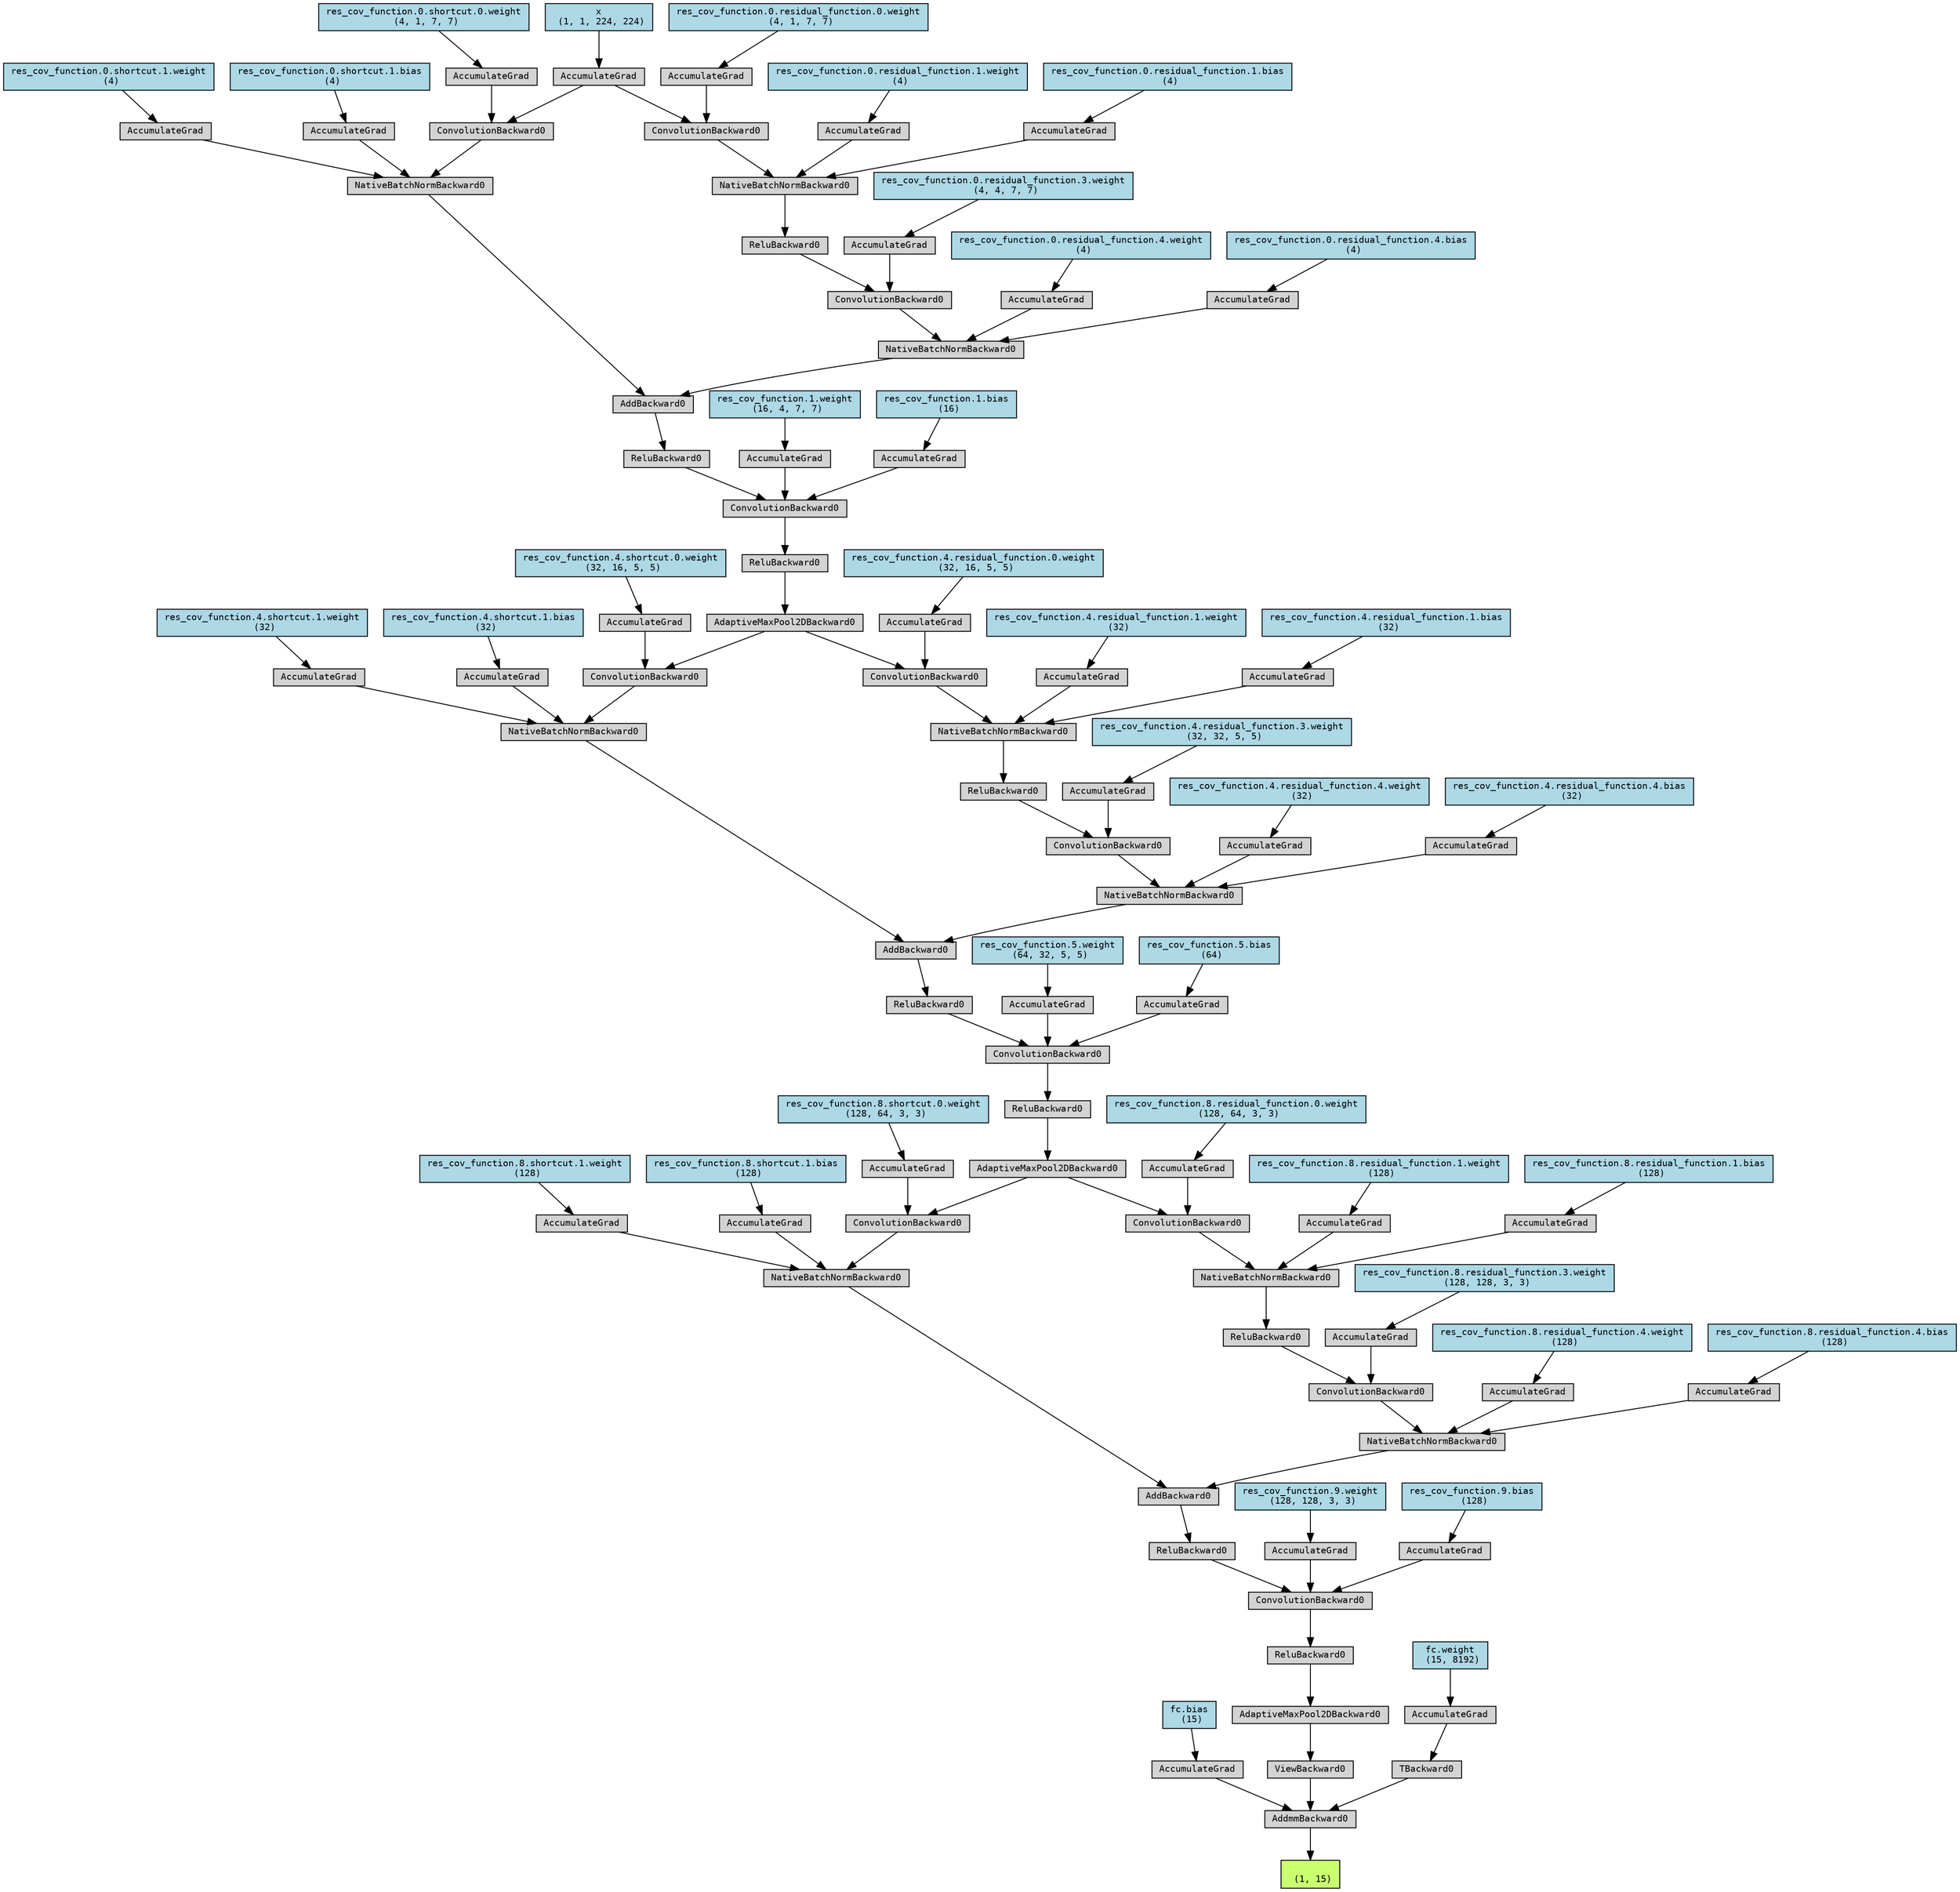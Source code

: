 digraph {
	graph [size="33.9,33.9"]
	node [align=left fontname=monospace fontsize=10 height=0.2 ranksep=0.1 shape=box style=filled]
	1951725228416 [label="
 (1, 15)" fillcolor=darkolivegreen1]
	1951725030800 [label=AddmmBackward0]
	1951725031088 -> 1951725030800
	1951725168976 [label="fc.bias
 (15)" fillcolor=lightblue]
	1951725168976 -> 1951725031088
	1951725031088 [label=AccumulateGrad]
	1951725030992 -> 1951725030800
	1951725030992 [label=ViewBackward0]
	1951725030944 -> 1951725030992
	1951725030944 [label=AdaptiveMaxPool2DBackward0]
	1951725031232 -> 1951725030944
	1951725031232 [label=ReluBackward0]
	1951725031328 -> 1951725031232
	1951725031328 [label=ConvolutionBackward0]
	1951725031376 -> 1951725031328
	1951725031376 [label=ReluBackward0]
	1951726375168 -> 1951725031376
	1951726375168 [label=AddBackward0]
	1951726375264 -> 1951726375168
	1951726375264 [label=NativeBatchNormBackward0]
	1951726375408 -> 1951726375264
	1951726375408 [label=ConvolutionBackward0]
	1951726375600 -> 1951726375408
	1951726375600 [label=ReluBackward0]
	1951726375744 -> 1951726375600
	1951726375744 [label=NativeBatchNormBackward0]
	1951726375840 -> 1951726375744
	1951726375840 [label=ConvolutionBackward0]
	1951726376032 -> 1951726375840
	1951726376032 [label=AdaptiveMaxPool2DBackward0]
	1951726376176 -> 1951726376032
	1951726376176 [label=ReluBackward0]
	1951726376272 -> 1951726376176
	1951726376272 [label=ConvolutionBackward0]
	1951726376368 -> 1951726376272
	1951726376368 [label=ReluBackward0]
	1951726376560 -> 1951726376368
	1951726376560 [label=AddBackward0]
	1951726376656 -> 1951726376560
	1951726376656 [label=NativeBatchNormBackward0]
	1951726376800 -> 1951726376656
	1951726376800 [label=ConvolutionBackward0]
	1951726376992 -> 1951726376800
	1951726376992 [label=ReluBackward0]
	1951726377136 -> 1951726376992
	1951726377136 [label=NativeBatchNormBackward0]
	1951726377232 -> 1951726377136
	1951726377232 [label=ConvolutionBackward0]
	1951726377424 -> 1951726377232
	1951726377424 [label=AdaptiveMaxPool2DBackward0]
	1951726377568 -> 1951726377424
	1951726377568 [label=ReluBackward0]
	1951726377664 -> 1951726377568
	1951726377664 [label=ConvolutionBackward0]
	1951726377760 -> 1951726377664
	1951726377760 [label=ReluBackward0]
	1951726377952 -> 1951726377760
	1951726377952 [label=AddBackward0]
	1951726378048 -> 1951726377952
	1951726378048 [label=NativeBatchNormBackward0]
	1951726378192 -> 1951726378048
	1951726378192 [label=ConvolutionBackward0]
	1951726378384 -> 1951726378192
	1951726378384 [label=ReluBackward0]
	1951726378528 -> 1951726378384
	1951726378528 [label=NativeBatchNormBackward0]
	1951726378624 -> 1951726378528
	1951726378624 [label=ConvolutionBackward0]
	1951726378816 -> 1951726378624
	1951591306240 [label="x
 (1, 1, 224, 224)" fillcolor=lightblue]
	1951591306240 -> 1951726378816
	1951726378816 [label=AccumulateGrad]
	1951726378768 -> 1951726378624
	1951725072848 [label="res_cov_function.0.residual_function.0.weight
 (4, 1, 7, 7)" fillcolor=lightblue]
	1951725072848 -> 1951726378768
	1951726378768 [label=AccumulateGrad]
	1951726378576 -> 1951726378528
	1951725072928 [label="res_cov_function.0.residual_function.1.weight
 (4)" fillcolor=lightblue]
	1951725072928 -> 1951726378576
	1951726378576 [label=AccumulateGrad]
	1951726378432 -> 1951726378528
	1951725073008 [label="res_cov_function.0.residual_function.1.bias
 (4)" fillcolor=lightblue]
	1951725073008 -> 1951726378432
	1951726378432 [label=AccumulateGrad]
	1951726378336 -> 1951726378192
	1951725073568 [label="res_cov_function.0.residual_function.3.weight
 (4, 4, 7, 7)" fillcolor=lightblue]
	1951725073568 -> 1951726378336
	1951726378336 [label=AccumulateGrad]
	1951726378144 -> 1951726378048
	1951725073648 [label="res_cov_function.0.residual_function.4.weight
 (4)" fillcolor=lightblue]
	1951725073648 -> 1951726378144
	1951726378144 [label=AccumulateGrad]
	1951726378096 -> 1951726378048
	1951725073728 [label="res_cov_function.0.residual_function.4.bias
 (4)" fillcolor=lightblue]
	1951725073728 -> 1951726378096
	1951726378096 [label=AccumulateGrad]
	1951726378000 -> 1951726377952
	1951726378000 [label=NativeBatchNormBackward0]
	1951726378720 -> 1951726378000
	1951726378720 [label=ConvolutionBackward0]
	1951726378816 -> 1951726378720
	1951726378912 -> 1951726378720
	1951725074128 [label="res_cov_function.0.shortcut.0.weight
 (4, 1, 7, 7)" fillcolor=lightblue]
	1951725074128 -> 1951726378912
	1951726378912 [label=AccumulateGrad]
	1951726378288 -> 1951726378000
	1951725074208 [label="res_cov_function.0.shortcut.1.weight
 (4)" fillcolor=lightblue]
	1951725074208 -> 1951726378288
	1951726378288 [label=AccumulateGrad]
	1951726378240 -> 1951726378000
	1951725074288 [label="res_cov_function.0.shortcut.1.bias
 (4)" fillcolor=lightblue]
	1951725074288 -> 1951726378240
	1951726378240 [label=AccumulateGrad]
	1951726377712 -> 1951726377664
	1951725074688 [label="res_cov_function.1.weight
 (16, 4, 7, 7)" fillcolor=lightblue]
	1951725074688 -> 1951726377712
	1951726377712 [label=AccumulateGrad]
	1951726377472 -> 1951726377664
	1951725074768 [label="res_cov_function.1.bias
 (16)" fillcolor=lightblue]
	1951725074768 -> 1951726377472
	1951726377472 [label=AccumulateGrad]
	1951726377376 -> 1951726377232
	1951725074928 [label="res_cov_function.4.residual_function.0.weight
 (32, 16, 5, 5)" fillcolor=lightblue]
	1951725074928 -> 1951726377376
	1951726377376 [label=AccumulateGrad]
	1951726377184 -> 1951726377136
	1951725075008 [label="res_cov_function.4.residual_function.1.weight
 (32)" fillcolor=lightblue]
	1951725075008 -> 1951726377184
	1951726377184 [label=AccumulateGrad]
	1951726377040 -> 1951726377136
	1951725075088 [label="res_cov_function.4.residual_function.1.bias
 (32)" fillcolor=lightblue]
	1951725075088 -> 1951726377040
	1951726377040 [label=AccumulateGrad]
	1951726376944 -> 1951726376800
	1951725075488 [label="res_cov_function.4.residual_function.3.weight
 (32, 32, 5, 5)" fillcolor=lightblue]
	1951725075488 -> 1951726376944
	1951726376944 [label=AccumulateGrad]
	1951726376752 -> 1951726376656
	1951725075568 [label="res_cov_function.4.residual_function.4.weight
 (32)" fillcolor=lightblue]
	1951725075568 -> 1951726376752
	1951726376752 [label=AccumulateGrad]
	1951726376704 -> 1951726376656
	1951725075648 [label="res_cov_function.4.residual_function.4.bias
 (32)" fillcolor=lightblue]
	1951725075648 -> 1951726376704
	1951726376704 [label=AccumulateGrad]
	1951726376608 -> 1951726376560
	1951726376608 [label=NativeBatchNormBackward0]
	1951726377328 -> 1951726376608
	1951726377328 [label=ConvolutionBackward0]
	1951726377424 -> 1951726377328
	1951726377616 -> 1951726377328
	1951725076048 [label="res_cov_function.4.shortcut.0.weight
 (32, 16, 5, 5)" fillcolor=lightblue]
	1951725076048 -> 1951726377616
	1951726377616 [label=AccumulateGrad]
	1951726376896 -> 1951726376608
	1951725076128 [label="res_cov_function.4.shortcut.1.weight
 (32)" fillcolor=lightblue]
	1951725076128 -> 1951726376896
	1951726376896 [label=AccumulateGrad]
	1951726376848 -> 1951726376608
	1951725076208 [label="res_cov_function.4.shortcut.1.bias
 (32)" fillcolor=lightblue]
	1951725076208 -> 1951726376848
	1951726376848 [label=AccumulateGrad]
	1951726376320 -> 1951726376272
	1951725166816 [label="res_cov_function.5.weight
 (64, 32, 5, 5)" fillcolor=lightblue]
	1951725166816 -> 1951726376320
	1951726376320 [label=AccumulateGrad]
	1951726376080 -> 1951726376272
	1951725166896 [label="res_cov_function.5.bias
 (64)" fillcolor=lightblue]
	1951725166896 -> 1951726376080
	1951726376080 [label=AccumulateGrad]
	1951726375984 -> 1951726375840
	1951725167056 [label="res_cov_function.8.residual_function.0.weight
 (128, 64, 3, 3)" fillcolor=lightblue]
	1951725167056 -> 1951726375984
	1951726375984 [label=AccumulateGrad]
	1951726375792 -> 1951726375744
	1951725167136 [label="res_cov_function.8.residual_function.1.weight
 (128)" fillcolor=lightblue]
	1951725167136 -> 1951726375792
	1951726375792 [label=AccumulateGrad]
	1951726375648 -> 1951726375744
	1951725167216 [label="res_cov_function.8.residual_function.1.bias
 (128)" fillcolor=lightblue]
	1951725167216 -> 1951726375648
	1951726375648 [label=AccumulateGrad]
	1951726375552 -> 1951726375408
	1951725167616 [label="res_cov_function.8.residual_function.3.weight
 (128, 128, 3, 3)" fillcolor=lightblue]
	1951725167616 -> 1951726375552
	1951726375552 [label=AccumulateGrad]
	1951726375360 -> 1951726375264
	1951725167696 [label="res_cov_function.8.residual_function.4.weight
 (128)" fillcolor=lightblue]
	1951725167696 -> 1951726375360
	1951726375360 [label=AccumulateGrad]
	1951726375312 -> 1951726375264
	1951725167776 [label="res_cov_function.8.residual_function.4.bias
 (128)" fillcolor=lightblue]
	1951725167776 -> 1951726375312
	1951726375312 [label=AccumulateGrad]
	1951726375216 -> 1951726375168
	1951726375216 [label=NativeBatchNormBackward0]
	1951726375936 -> 1951726375216
	1951726375936 [label=ConvolutionBackward0]
	1951726376032 -> 1951726375936
	1951726376224 -> 1951726375936
	1951725168176 [label="res_cov_function.8.shortcut.0.weight
 (128, 64, 3, 3)" fillcolor=lightblue]
	1951725168176 -> 1951726376224
	1951726376224 [label=AccumulateGrad]
	1951726375504 -> 1951726375216
	1951725168256 [label="res_cov_function.8.shortcut.1.weight
 (128)" fillcolor=lightblue]
	1951725168256 -> 1951726375504
	1951726375504 [label=AccumulateGrad]
	1951726375456 -> 1951726375216
	1951725168336 [label="res_cov_function.8.shortcut.1.bias
 (128)" fillcolor=lightblue]
	1951725168336 -> 1951726375456
	1951726375456 [label=AccumulateGrad]
	1951725030896 -> 1951725031328
	1951725168736 [label="res_cov_function.9.weight
 (128, 128, 3, 3)" fillcolor=lightblue]
	1951725168736 -> 1951725030896
	1951725030896 [label=AccumulateGrad]
	1951726374976 -> 1951725031328
	1951725168816 [label="res_cov_function.9.bias
 (128)" fillcolor=lightblue]
	1951725168816 -> 1951726374976
	1951726374976 [label=AccumulateGrad]
	1951725031040 -> 1951725030800
	1951725031040 [label=TBackward0]
	1951725031280 -> 1951725031040
	1951725168896 [label="fc.weight
 (15, 8192)" fillcolor=lightblue]
	1951725168896 -> 1951725031280
	1951725031280 [label=AccumulateGrad]
	1951725030800 -> 1951725228416
}
